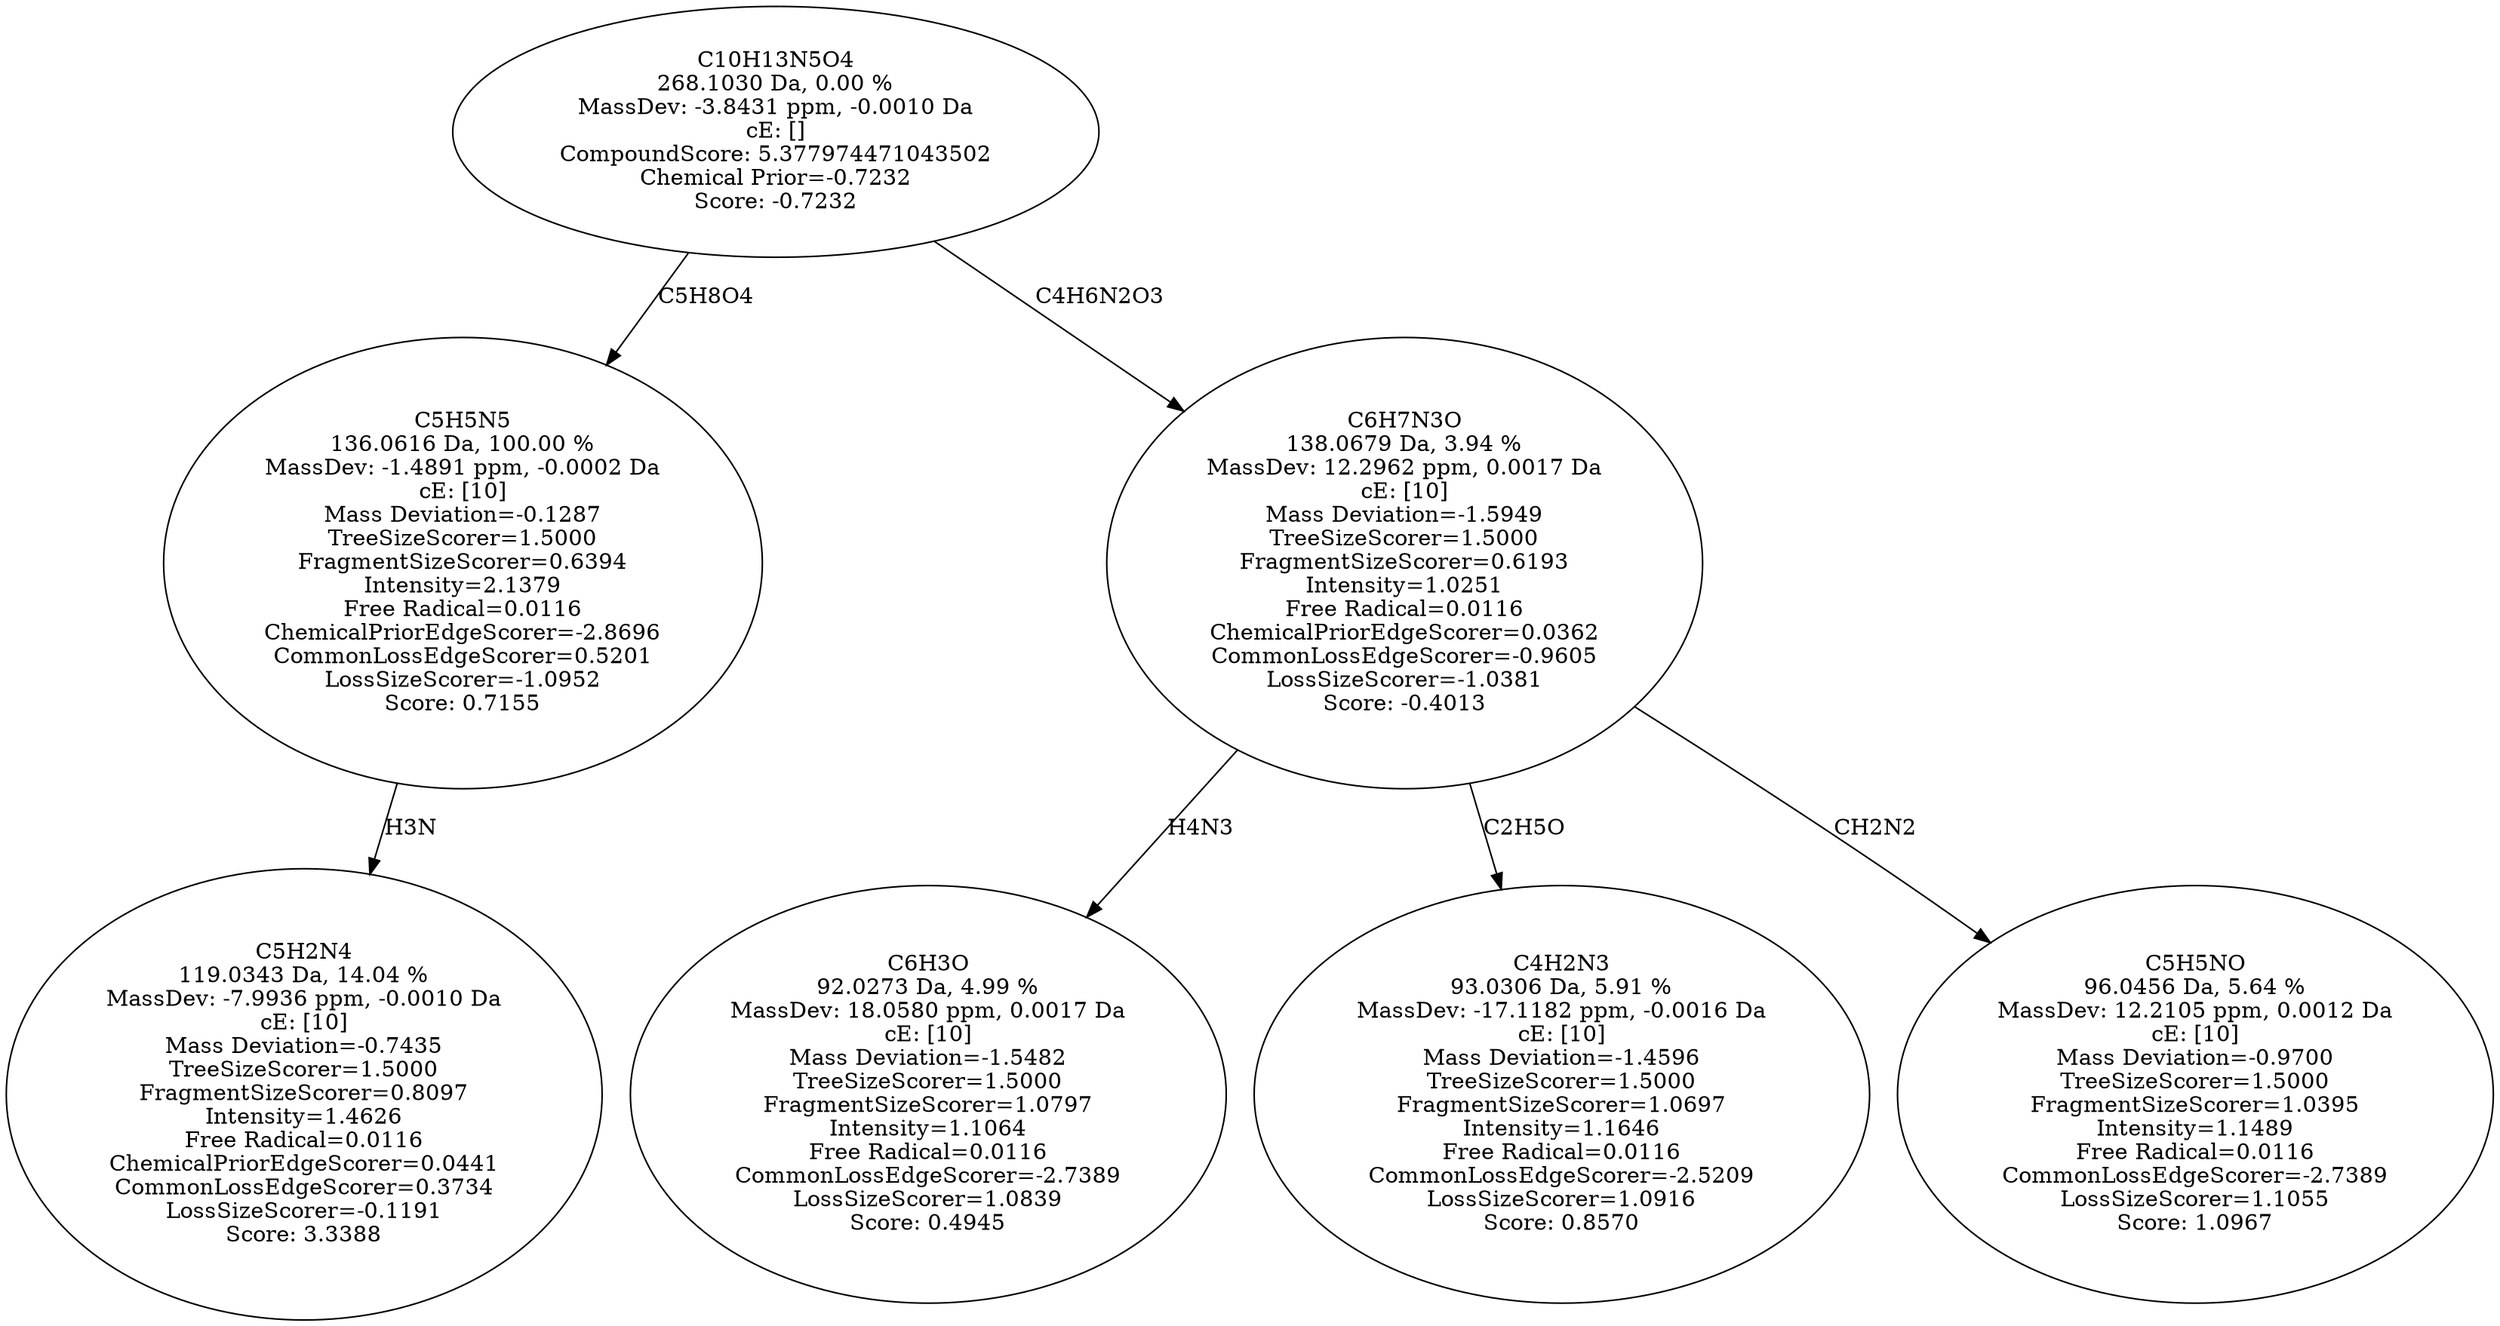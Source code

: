 strict digraph {
v1 [label="C5H2N4\n119.0343 Da, 14.04 %\nMassDev: -7.9936 ppm, -0.0010 Da\ncE: [10]\nMass Deviation=-0.7435\nTreeSizeScorer=1.5000\nFragmentSizeScorer=0.8097\nIntensity=1.4626\nFree Radical=0.0116\nChemicalPriorEdgeScorer=0.0441\nCommonLossEdgeScorer=0.3734\nLossSizeScorer=-0.1191\nScore: 3.3388"];
v2 [label="C5H5N5\n136.0616 Da, 100.00 %\nMassDev: -1.4891 ppm, -0.0002 Da\ncE: [10]\nMass Deviation=-0.1287\nTreeSizeScorer=1.5000\nFragmentSizeScorer=0.6394\nIntensity=2.1379\nFree Radical=0.0116\nChemicalPriorEdgeScorer=-2.8696\nCommonLossEdgeScorer=0.5201\nLossSizeScorer=-1.0952\nScore: 0.7155"];
v3 [label="C6H3O\n92.0273 Da, 4.99 %\nMassDev: 18.0580 ppm, 0.0017 Da\ncE: [10]\nMass Deviation=-1.5482\nTreeSizeScorer=1.5000\nFragmentSizeScorer=1.0797\nIntensity=1.1064\nFree Radical=0.0116\nCommonLossEdgeScorer=-2.7389\nLossSizeScorer=1.0839\nScore: 0.4945"];
v4 [label="C4H2N3\n93.0306 Da, 5.91 %\nMassDev: -17.1182 ppm, -0.0016 Da\ncE: [10]\nMass Deviation=-1.4596\nTreeSizeScorer=1.5000\nFragmentSizeScorer=1.0697\nIntensity=1.1646\nFree Radical=0.0116\nCommonLossEdgeScorer=-2.5209\nLossSizeScorer=1.0916\nScore: 0.8570"];
v5 [label="C5H5NO\n96.0456 Da, 5.64 %\nMassDev: 12.2105 ppm, 0.0012 Da\ncE: [10]\nMass Deviation=-0.9700\nTreeSizeScorer=1.5000\nFragmentSizeScorer=1.0395\nIntensity=1.1489\nFree Radical=0.0116\nCommonLossEdgeScorer=-2.7389\nLossSizeScorer=1.1055\nScore: 1.0967"];
v6 [label="C6H7N3O\n138.0679 Da, 3.94 %\nMassDev: 12.2962 ppm, 0.0017 Da\ncE: [10]\nMass Deviation=-1.5949\nTreeSizeScorer=1.5000\nFragmentSizeScorer=0.6193\nIntensity=1.0251\nFree Radical=0.0116\nChemicalPriorEdgeScorer=0.0362\nCommonLossEdgeScorer=-0.9605\nLossSizeScorer=-1.0381\nScore: -0.4013"];
v7 [label="C10H13N5O4\n268.1030 Da, 0.00 %\nMassDev: -3.8431 ppm, -0.0010 Da\ncE: []\nCompoundScore: 5.377974471043502\nChemical Prior=-0.7232\nScore: -0.7232"];
v2 -> v1 [label="H3N"];
v7 -> v2 [label="C5H8O4"];
v6 -> v3 [label="H4N3"];
v6 -> v4 [label="C2H5O"];
v6 -> v5 [label="CH2N2"];
v7 -> v6 [label="C4H6N2O3"];
}